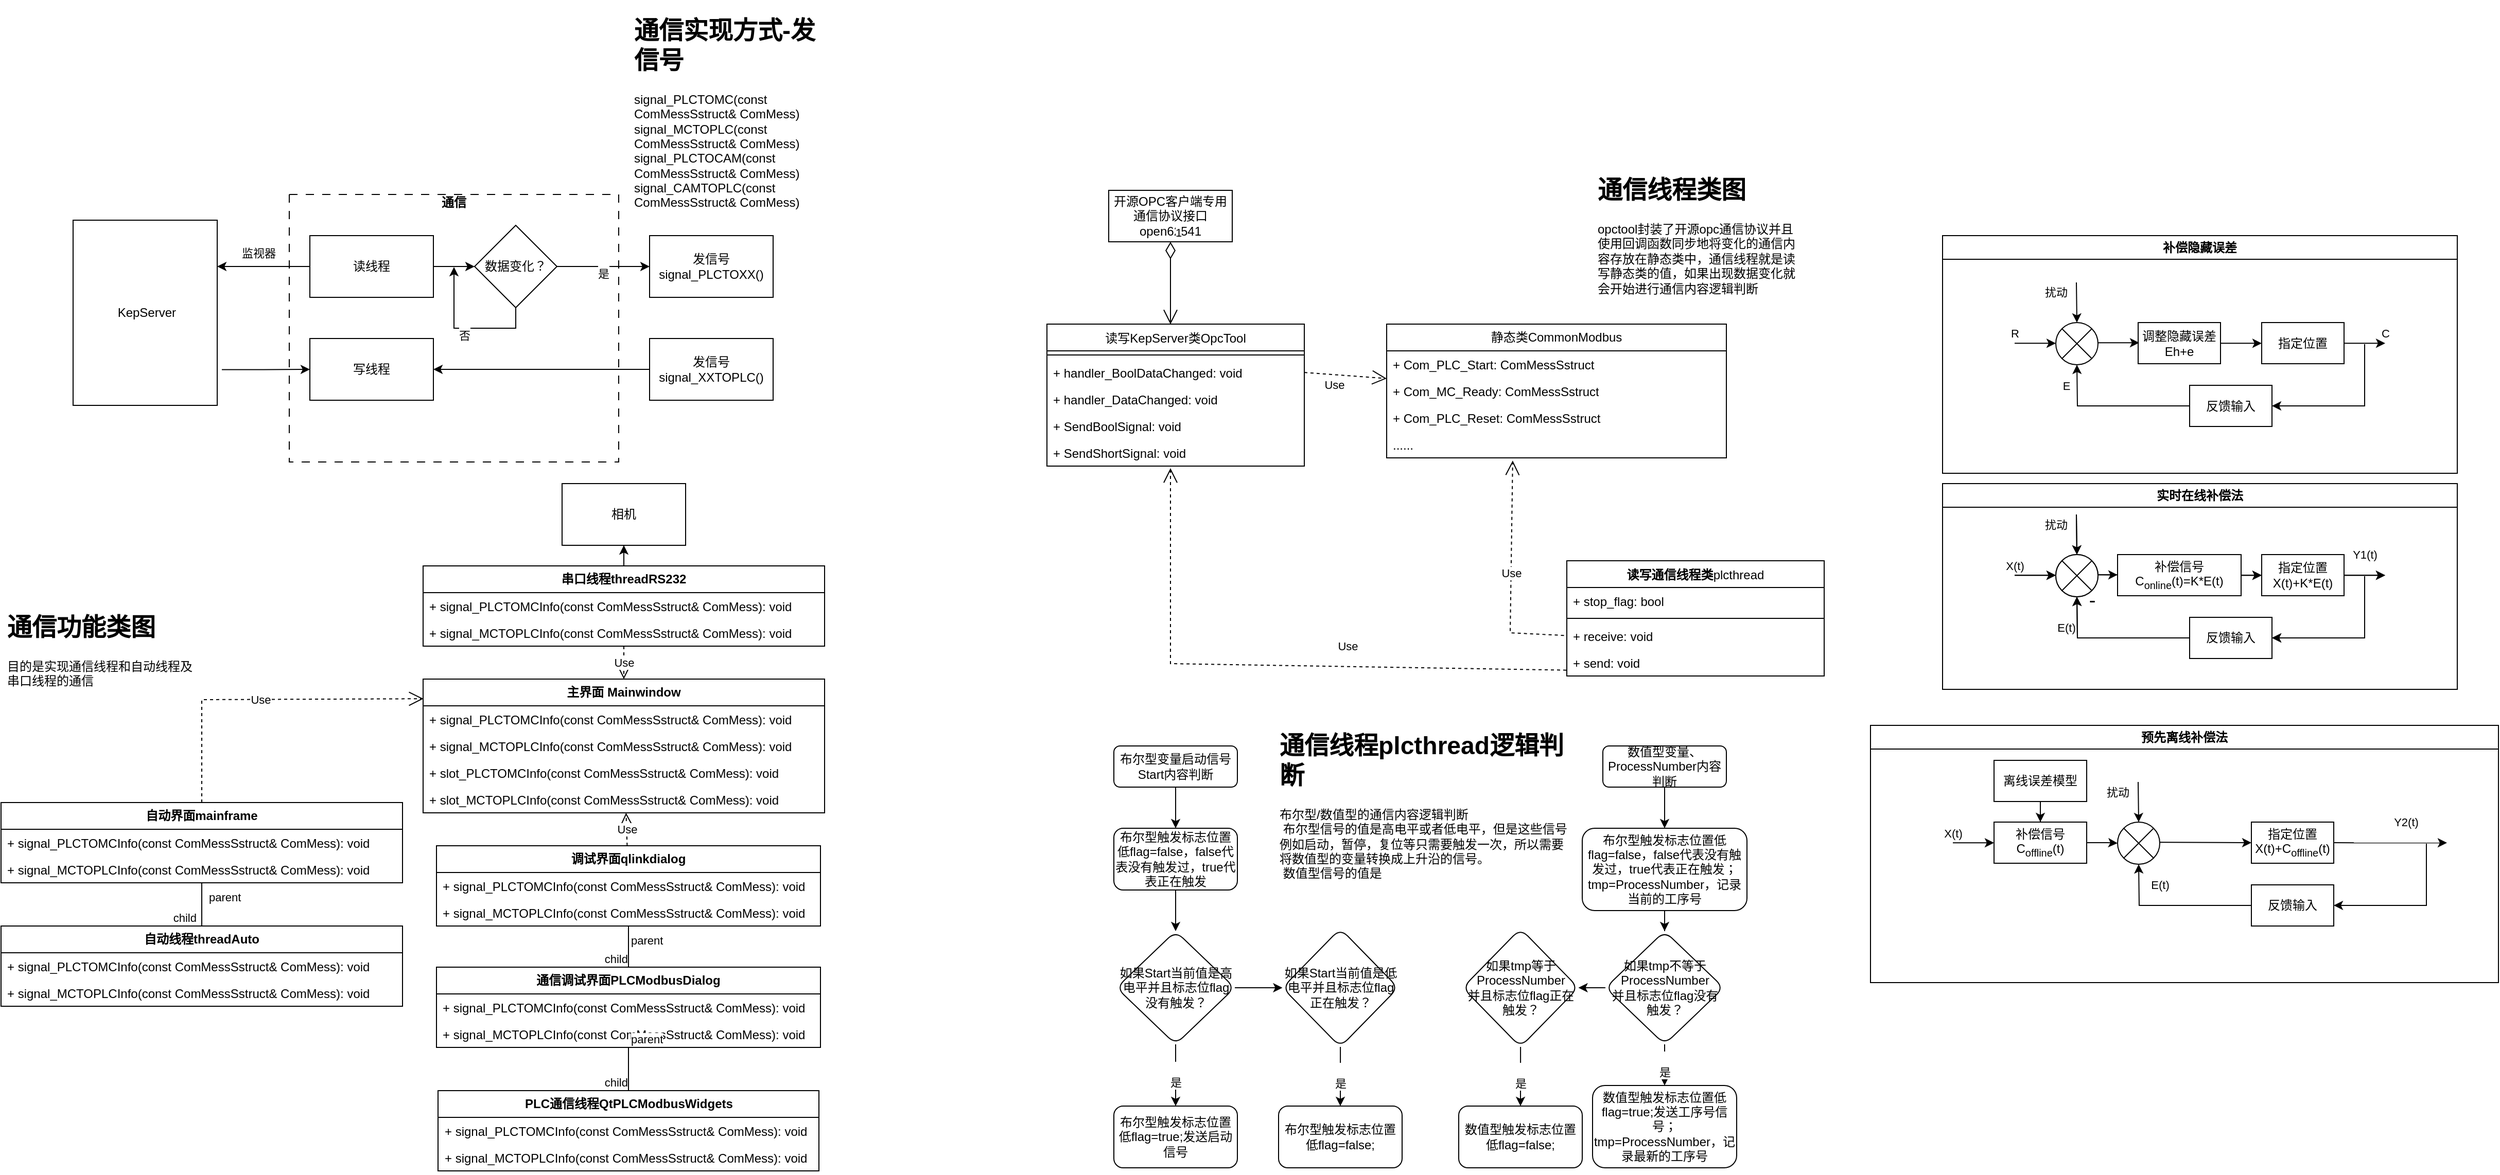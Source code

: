 <mxfile version="24.0.7" type="github">
  <diagram name="第 1 页" id="Q9_2YxxPVGNRcekVHFD_">
    <mxGraphModel dx="775" dy="712" grid="1" gridSize="10" guides="1" tooltips="1" connect="1" arrows="1" fold="1" page="1" pageScale="1" pageWidth="827" pageHeight="1169" math="0" shadow="0">
      <root>
        <mxCell id="0" />
        <mxCell id="1" parent="0" />
        <mxCell id="LD_Xjha4CjEFcu2AIF8K-1" style="edgeStyle=orthogonalEdgeStyle;rounded=0;orthogonalLoop=1;jettySize=auto;html=1;entryX=0;entryY=0.5;entryDx=0;entryDy=0;exitX=1.032;exitY=0.807;exitDx=0;exitDy=0;exitPerimeter=0;" parent="1" source="LD_Xjha4CjEFcu2AIF8K-2" target="LD_Xjha4CjEFcu2AIF8K-6" edge="1">
          <mxGeometry relative="1" as="geometry" />
        </mxCell>
        <mxCell id="LD_Xjha4CjEFcu2AIF8K-2" value="&lt;span style=&quot;white-space: pre;&quot;&gt; &lt;/span&gt;KepServer" style="rounded=0;whiteSpace=wrap;html=1;points=[[0,0,0,0,0],[0,0.25,0,0,0],[0,0.5,0,0,0],[0,0.75,0,0,0],[0,1,0,0,0],[0.25,0,0,0,0],[0.25,1,0,0,0],[0.5,0,0,0,0],[0.5,1,0,0,0],[0.75,0,0,0,0],[0.75,1,0,0,0],[1,0,0,0,0],[1,0.25,0,0,0],[1,0.5,0,0,0],[1,0.75,0,0,0],[1,1,0,0,0]];" parent="1" vertex="1">
          <mxGeometry x="84" y="214" width="140" height="180" as="geometry" />
        </mxCell>
        <mxCell id="LD_Xjha4CjEFcu2AIF8K-3" value="&#xa;通信" style="swimlane;startSize=0;dashed=1;dashPattern=8 8;" parent="1" vertex="1">
          <mxGeometry x="294" y="189" width="320" height="260" as="geometry">
            <mxRectangle x="300" y="530" width="60" height="40" as="alternateBounds" />
          </mxGeometry>
        </mxCell>
        <mxCell id="LD_Xjha4CjEFcu2AIF8K-4" value="" style="edgeStyle=orthogonalEdgeStyle;rounded=0;orthogonalLoop=1;jettySize=auto;html=1;" parent="LD_Xjha4CjEFcu2AIF8K-3" source="LD_Xjha4CjEFcu2AIF8K-5" target="LD_Xjha4CjEFcu2AIF8K-8" edge="1">
          <mxGeometry relative="1" as="geometry" />
        </mxCell>
        <mxCell id="LD_Xjha4CjEFcu2AIF8K-5" value="读线程" style="rounded=0;whiteSpace=wrap;html=1;" parent="LD_Xjha4CjEFcu2AIF8K-3" vertex="1">
          <mxGeometry x="20" y="40" width="120" height="60" as="geometry" />
        </mxCell>
        <mxCell id="LD_Xjha4CjEFcu2AIF8K-6" value="写线程" style="rounded=0;whiteSpace=wrap;html=1;" parent="LD_Xjha4CjEFcu2AIF8K-3" vertex="1">
          <mxGeometry x="20" y="140" width="120" height="60" as="geometry" />
        </mxCell>
        <mxCell id="LD_Xjha4CjEFcu2AIF8K-7" value="&lt;br&gt;否" style="edgeStyle=orthogonalEdgeStyle;rounded=0;orthogonalLoop=1;jettySize=auto;html=1;exitX=0.5;exitY=1;exitDx=0;exitDy=0;" parent="LD_Xjha4CjEFcu2AIF8K-3" source="LD_Xjha4CjEFcu2AIF8K-8" edge="1">
          <mxGeometry relative="1" as="geometry">
            <mxPoint x="160" y="70" as="targetPoint" />
          </mxGeometry>
        </mxCell>
        <mxCell id="LD_Xjha4CjEFcu2AIF8K-8" value="数据变化？" style="rhombus;whiteSpace=wrap;html=1;rounded=0;" parent="LD_Xjha4CjEFcu2AIF8K-3" vertex="1">
          <mxGeometry x="180" y="30" width="80" height="80" as="geometry" />
        </mxCell>
        <mxCell id="LD_Xjha4CjEFcu2AIF8K-9" value="&lt;br&gt;监视器" style="edgeStyle=orthogonalEdgeStyle;rounded=0;orthogonalLoop=1;jettySize=auto;html=1;entryX=1;entryY=0.25;entryDx=0;entryDy=0;entryPerimeter=0;" parent="1" source="LD_Xjha4CjEFcu2AIF8K-5" target="LD_Xjha4CjEFcu2AIF8K-2" edge="1">
          <mxGeometry x="0.111" y="-20" relative="1" as="geometry">
            <mxPoint as="offset" />
          </mxGeometry>
        </mxCell>
        <mxCell id="LD_Xjha4CjEFcu2AIF8K-10" value="发信号signal_PLCTOXX()" style="whiteSpace=wrap;html=1;rounded=0;" parent="1" vertex="1">
          <mxGeometry x="644" y="229" width="120" height="60" as="geometry" />
        </mxCell>
        <mxCell id="LD_Xjha4CjEFcu2AIF8K-11" value="&lt;br&gt;是" style="edgeStyle=orthogonalEdgeStyle;rounded=0;orthogonalLoop=1;jettySize=auto;html=1;entryX=0;entryY=0.5;entryDx=0;entryDy=0;" parent="1" source="LD_Xjha4CjEFcu2AIF8K-8" target="LD_Xjha4CjEFcu2AIF8K-10" edge="1">
          <mxGeometry relative="1" as="geometry">
            <mxPoint x="654" y="259" as="targetPoint" />
          </mxGeometry>
        </mxCell>
        <mxCell id="LD_Xjha4CjEFcu2AIF8K-12" style="edgeStyle=orthogonalEdgeStyle;rounded=0;orthogonalLoop=1;jettySize=auto;html=1;entryX=1;entryY=0.5;entryDx=0;entryDy=0;" parent="1" source="LD_Xjha4CjEFcu2AIF8K-13" target="LD_Xjha4CjEFcu2AIF8K-6" edge="1">
          <mxGeometry relative="1" as="geometry" />
        </mxCell>
        <mxCell id="LD_Xjha4CjEFcu2AIF8K-13" value="发信号signal_XXTOPLC()" style="rounded=0;whiteSpace=wrap;html=1;" parent="1" vertex="1">
          <mxGeometry x="644" y="329" width="120" height="60" as="geometry" />
        </mxCell>
        <mxCell id="LD_Xjha4CjEFcu2AIF8K-14" value="&lt;h1&gt;通信实现方式-发信号&lt;/h1&gt;&lt;div&gt;signal_PLCTOMC(const ComMessSstruct&amp;amp; ComMess)&lt;/div&gt;&lt;div&gt;signal_MCTOPLC(const ComMessSstruct&amp;amp; ComMess)&lt;/div&gt;&lt;div&gt;&lt;div style=&quot;border-color: var(--border-color);&quot;&gt;signal_PLCTOCAM(const ComMessSstruct&amp;amp; ComMess)&lt;/div&gt;&lt;div style=&quot;border-color: var(--border-color);&quot;&gt;signal_CAMTOPLC(const ComMessSstruct&amp;amp; ComMess)&lt;/div&gt;&lt;/div&gt;" style="text;html=1;strokeColor=none;fillColor=none;spacing=5;spacingTop=-20;whiteSpace=wrap;overflow=hidden;rounded=0;" parent="1" vertex="1">
          <mxGeometry x="624" y="10" width="190" height="204" as="geometry" />
        </mxCell>
        <mxCell id="LD_Xjha4CjEFcu2AIF8K-15" value="&lt;b&gt;主界面 Mainwindow&lt;/b&gt;" style="swimlane;fontStyle=0;childLayout=stackLayout;horizontal=1;startSize=26;fillColor=none;horizontalStack=0;resizeParent=1;resizeParentMax=0;resizeLast=0;collapsible=1;marginBottom=0;whiteSpace=wrap;html=1;" parent="1" vertex="1">
          <mxGeometry x="424" y="660" width="390" height="130" as="geometry" />
        </mxCell>
        <mxCell id="LD_Xjha4CjEFcu2AIF8K-16" value="+ signal_PLCTOMCInfo(const ComMessSstruct&amp;amp; ComMess): void" style="text;strokeColor=none;fillColor=none;align=left;verticalAlign=top;spacingLeft=4;spacingRight=4;overflow=hidden;rotatable=0;points=[[0,0.5],[1,0.5]];portConstraint=eastwest;whiteSpace=wrap;html=1;" parent="LD_Xjha4CjEFcu2AIF8K-15" vertex="1">
          <mxGeometry y="26" width="390" height="26" as="geometry" />
        </mxCell>
        <mxCell id="LD_Xjha4CjEFcu2AIF8K-17" value="+ signal_MCTOPLCInfo(const ComMessSstruct&amp;amp; ComMess): void" style="text;strokeColor=none;fillColor=none;align=left;verticalAlign=top;spacingLeft=4;spacingRight=4;overflow=hidden;rotatable=0;points=[[0,0.5],[1,0.5]];portConstraint=eastwest;whiteSpace=wrap;html=1;" parent="LD_Xjha4CjEFcu2AIF8K-15" vertex="1">
          <mxGeometry y="52" width="390" height="26" as="geometry" />
        </mxCell>
        <mxCell id="LD_Xjha4CjEFcu2AIF8K-18" value="+ slot_PLCTOMCInfo(const ComMessSstruct&amp;amp; ComMess): void" style="text;strokeColor=none;fillColor=none;align=left;verticalAlign=top;spacingLeft=4;spacingRight=4;overflow=hidden;rotatable=0;points=[[0,0.5],[1,0.5]];portConstraint=eastwest;whiteSpace=wrap;html=1;" parent="LD_Xjha4CjEFcu2AIF8K-15" vertex="1">
          <mxGeometry y="78" width="390" height="26" as="geometry" />
        </mxCell>
        <mxCell id="LD_Xjha4CjEFcu2AIF8K-19" value="+ slot_MCTOPLCInfo(const ComMessSstruct&amp;amp; ComMess): void" style="text;strokeColor=none;fillColor=none;align=left;verticalAlign=top;spacingLeft=4;spacingRight=4;overflow=hidden;rotatable=0;points=[[0,0.5],[1,0.5]];portConstraint=eastwest;whiteSpace=wrap;html=1;" parent="LD_Xjha4CjEFcu2AIF8K-15" vertex="1">
          <mxGeometry y="104" width="390" height="26" as="geometry" />
        </mxCell>
        <mxCell id="LD_Xjha4CjEFcu2AIF8K-20" value="&lt;b&gt;自动界面mainframe&lt;/b&gt;" style="swimlane;fontStyle=0;childLayout=stackLayout;horizontal=1;startSize=26;fillColor=none;horizontalStack=0;resizeParent=1;resizeParentMax=0;resizeLast=0;collapsible=1;marginBottom=0;whiteSpace=wrap;html=1;" parent="1" vertex="1">
          <mxGeometry x="14" y="780" width="390" height="78" as="geometry" />
        </mxCell>
        <mxCell id="LD_Xjha4CjEFcu2AIF8K-21" value="+ signal_PLCTOMCInfo(const ComMessSstruct&amp;amp; ComMess): void" style="text;strokeColor=none;fillColor=none;align=left;verticalAlign=top;spacingLeft=4;spacingRight=4;overflow=hidden;rotatable=0;points=[[0,0.5],[1,0.5]];portConstraint=eastwest;whiteSpace=wrap;html=1;" parent="LD_Xjha4CjEFcu2AIF8K-20" vertex="1">
          <mxGeometry y="26" width="390" height="26" as="geometry" />
        </mxCell>
        <mxCell id="LD_Xjha4CjEFcu2AIF8K-22" value="+ signal_MCTOPLCInfo(const ComMessSstruct&amp;amp; ComMess): void" style="text;strokeColor=none;fillColor=none;align=left;verticalAlign=top;spacingLeft=4;spacingRight=4;overflow=hidden;rotatable=0;points=[[0,0.5],[1,0.5]];portConstraint=eastwest;whiteSpace=wrap;html=1;" parent="LD_Xjha4CjEFcu2AIF8K-20" vertex="1">
          <mxGeometry y="52" width="390" height="26" as="geometry" />
        </mxCell>
        <mxCell id="LD_Xjha4CjEFcu2AIF8K-23" value="Use" style="endArrow=open;endSize=12;dashed=1;html=1;rounded=0;entryX=0.001;entryY=0.147;entryDx=0;entryDy=0;entryPerimeter=0;" parent="1" source="LD_Xjha4CjEFcu2AIF8K-20" target="LD_Xjha4CjEFcu2AIF8K-15" edge="1">
          <mxGeometry width="160" relative="1" as="geometry">
            <mxPoint x="502" y="856" as="sourcePoint" />
            <mxPoint x="404" y="640" as="targetPoint" />
            <Array as="points">
              <mxPoint x="209" y="680" />
            </Array>
          </mxGeometry>
        </mxCell>
        <mxCell id="LD_Xjha4CjEFcu2AIF8K-24" value="&lt;b&gt;自动线程threadAuto&lt;/b&gt;" style="swimlane;fontStyle=0;childLayout=stackLayout;horizontal=1;startSize=26;fillColor=none;horizontalStack=0;resizeParent=1;resizeParentMax=0;resizeLast=0;collapsible=1;marginBottom=0;whiteSpace=wrap;html=1;" parent="1" vertex="1">
          <mxGeometry x="14" y="900" width="390" height="78" as="geometry" />
        </mxCell>
        <mxCell id="LD_Xjha4CjEFcu2AIF8K-25" value="+ signal_PLCTOMCInfo(const ComMessSstruct&amp;amp; ComMess): void" style="text;strokeColor=none;fillColor=none;align=left;verticalAlign=top;spacingLeft=4;spacingRight=4;overflow=hidden;rotatable=0;points=[[0,0.5],[1,0.5]];portConstraint=eastwest;whiteSpace=wrap;html=1;" parent="LD_Xjha4CjEFcu2AIF8K-24" vertex="1">
          <mxGeometry y="26" width="390" height="26" as="geometry" />
        </mxCell>
        <mxCell id="LD_Xjha4CjEFcu2AIF8K-26" value="+ signal_MCTOPLCInfo(const ComMessSstruct&amp;amp; ComMess): void" style="text;strokeColor=none;fillColor=none;align=left;verticalAlign=top;spacingLeft=4;spacingRight=4;overflow=hidden;rotatable=0;points=[[0,0.5],[1,0.5]];portConstraint=eastwest;whiteSpace=wrap;html=1;" parent="LD_Xjha4CjEFcu2AIF8K-24" vertex="1">
          <mxGeometry y="52" width="390" height="26" as="geometry" />
        </mxCell>
        <mxCell id="LD_Xjha4CjEFcu2AIF8K-27" value="" style="endArrow=none;html=1;edgeStyle=orthogonalEdgeStyle;rounded=0;" parent="1" source="LD_Xjha4CjEFcu2AIF8K-20" target="LD_Xjha4CjEFcu2AIF8K-24" edge="1">
          <mxGeometry relative="1" as="geometry">
            <mxPoint x="294" y="770" as="sourcePoint" />
            <mxPoint x="454" y="770" as="targetPoint" />
          </mxGeometry>
        </mxCell>
        <mxCell id="LD_Xjha4CjEFcu2AIF8K-28" value="parent" style="edgeLabel;resizable=0;html=1;align=left;verticalAlign=bottom;" parent="LD_Xjha4CjEFcu2AIF8K-27" connectable="0" vertex="1">
          <mxGeometry x="-1" relative="1" as="geometry">
            <mxPoint x="5" y="22" as="offset" />
          </mxGeometry>
        </mxCell>
        <mxCell id="LD_Xjha4CjEFcu2AIF8K-29" value="child" style="edgeLabel;resizable=0;html=1;align=right;verticalAlign=bottom;" parent="LD_Xjha4CjEFcu2AIF8K-27" connectable="0" vertex="1">
          <mxGeometry x="1" relative="1" as="geometry">
            <mxPoint x="-5" as="offset" />
          </mxGeometry>
        </mxCell>
        <mxCell id="LD_Xjha4CjEFcu2AIF8K-30" value="&lt;h1&gt;通信功能类图&lt;/h1&gt;&lt;div&gt;目的是实现通信线程和自动线程及串口线程的通信&lt;/div&gt;" style="text;html=1;strokeColor=none;fillColor=none;spacing=5;spacingTop=-20;whiteSpace=wrap;overflow=hidden;rounded=0;" parent="1" vertex="1">
          <mxGeometry x="15" y="590" width="190" height="120" as="geometry" />
        </mxCell>
        <mxCell id="LD_Xjha4CjEFcu2AIF8K-31" value="&lt;b&gt;调试界面qlinkdialog&lt;/b&gt;" style="swimlane;fontStyle=0;childLayout=stackLayout;horizontal=1;startSize=26;fillColor=none;horizontalStack=0;resizeParent=1;resizeParentMax=0;resizeLast=0;collapsible=1;marginBottom=0;whiteSpace=wrap;html=1;" parent="1" vertex="1">
          <mxGeometry x="437" y="822" width="373" height="78" as="geometry" />
        </mxCell>
        <mxCell id="LD_Xjha4CjEFcu2AIF8K-32" value="+ signal_PLCTOMCInfo(const ComMessSstruct&amp;amp; ComMess): void" style="text;strokeColor=none;fillColor=none;align=left;verticalAlign=top;spacingLeft=4;spacingRight=4;overflow=hidden;rotatable=0;points=[[0,0.5],[1,0.5]];portConstraint=eastwest;whiteSpace=wrap;html=1;" parent="LD_Xjha4CjEFcu2AIF8K-31" vertex="1">
          <mxGeometry y="26" width="373" height="26" as="geometry" />
        </mxCell>
        <mxCell id="LD_Xjha4CjEFcu2AIF8K-33" value="+ signal_MCTOPLCInfo(const ComMessSstruct&amp;amp; ComMess): void" style="text;strokeColor=none;fillColor=none;align=left;verticalAlign=top;spacingLeft=4;spacingRight=4;overflow=hidden;rotatable=0;points=[[0,0.5],[1,0.5]];portConstraint=eastwest;whiteSpace=wrap;html=1;" parent="LD_Xjha4CjEFcu2AIF8K-31" vertex="1">
          <mxGeometry y="52" width="373" height="26" as="geometry" />
        </mxCell>
        <mxCell id="LD_Xjha4CjEFcu2AIF8K-34" value="&lt;b&gt;通信调试界面PLCModbusDialog&lt;/b&gt;" style="swimlane;fontStyle=0;childLayout=stackLayout;horizontal=1;startSize=26;fillColor=none;horizontalStack=0;resizeParent=1;resizeParentMax=0;resizeLast=0;collapsible=1;marginBottom=0;whiteSpace=wrap;html=1;" parent="1" vertex="1">
          <mxGeometry x="437" y="940" width="373" height="78" as="geometry" />
        </mxCell>
        <mxCell id="LD_Xjha4CjEFcu2AIF8K-35" value="+ signal_PLCTOMCInfo(const ComMessSstruct&amp;amp; ComMess): void" style="text;strokeColor=none;fillColor=none;align=left;verticalAlign=top;spacingLeft=4;spacingRight=4;overflow=hidden;rotatable=0;points=[[0,0.5],[1,0.5]];portConstraint=eastwest;whiteSpace=wrap;html=1;" parent="LD_Xjha4CjEFcu2AIF8K-34" vertex="1">
          <mxGeometry y="26" width="373" height="26" as="geometry" />
        </mxCell>
        <mxCell id="LD_Xjha4CjEFcu2AIF8K-36" value="+ signal_MCTOPLCInfo(const ComMessSstruct&amp;amp; ComMess): void" style="text;strokeColor=none;fillColor=none;align=left;verticalAlign=top;spacingLeft=4;spacingRight=4;overflow=hidden;rotatable=0;points=[[0,0.5],[1,0.5]];portConstraint=eastwest;whiteSpace=wrap;html=1;" parent="LD_Xjha4CjEFcu2AIF8K-34" vertex="1">
          <mxGeometry y="52" width="373" height="26" as="geometry" />
        </mxCell>
        <mxCell id="LD_Xjha4CjEFcu2AIF8K-37" value="&lt;b&gt;PLC通信线程QtPLCModbusWidgets&lt;/b&gt;" style="swimlane;fontStyle=0;childLayout=stackLayout;horizontal=1;startSize=26;fillColor=none;horizontalStack=0;resizeParent=1;resizeParentMax=0;resizeLast=0;collapsible=1;marginBottom=0;whiteSpace=wrap;html=1;" parent="1" vertex="1">
          <mxGeometry x="438.5" y="1060" width="370" height="78" as="geometry" />
        </mxCell>
        <mxCell id="LD_Xjha4CjEFcu2AIF8K-38" value="+ signal_PLCTOMCInfo(const ComMessSstruct&amp;amp; ComMess): void" style="text;strokeColor=none;fillColor=none;align=left;verticalAlign=top;spacingLeft=4;spacingRight=4;overflow=hidden;rotatable=0;points=[[0,0.5],[1,0.5]];portConstraint=eastwest;whiteSpace=wrap;html=1;" parent="LD_Xjha4CjEFcu2AIF8K-37" vertex="1">
          <mxGeometry y="26" width="370" height="26" as="geometry" />
        </mxCell>
        <mxCell id="LD_Xjha4CjEFcu2AIF8K-39" value="+ signal_MCTOPLCInfo(const ComMessSstruct&amp;amp; ComMess): void" style="text;strokeColor=none;fillColor=none;align=left;verticalAlign=top;spacingLeft=4;spacingRight=4;overflow=hidden;rotatable=0;points=[[0,0.5],[1,0.5]];portConstraint=eastwest;whiteSpace=wrap;html=1;" parent="LD_Xjha4CjEFcu2AIF8K-37" vertex="1">
          <mxGeometry y="52" width="370" height="26" as="geometry" />
        </mxCell>
        <mxCell id="LD_Xjha4CjEFcu2AIF8K-40" style="edgeStyle=orthogonalEdgeStyle;rounded=0;orthogonalLoop=1;jettySize=auto;html=1;entryX=0.5;entryY=1;entryDx=0;entryDy=0;" parent="1" source="LD_Xjha4CjEFcu2AIF8K-41" target="LD_Xjha4CjEFcu2AIF8K-44" edge="1">
          <mxGeometry relative="1" as="geometry" />
        </mxCell>
        <mxCell id="LD_Xjha4CjEFcu2AIF8K-41" value="&lt;b&gt;串口线程threadRS232&lt;/b&gt;" style="swimlane;fontStyle=0;childLayout=stackLayout;horizontal=1;startSize=26;fillColor=none;horizontalStack=0;resizeParent=1;resizeParentMax=0;resizeLast=0;collapsible=1;marginBottom=0;whiteSpace=wrap;html=1;" parent="1" vertex="1">
          <mxGeometry x="424" y="550" width="390" height="78" as="geometry" />
        </mxCell>
        <mxCell id="LD_Xjha4CjEFcu2AIF8K-42" value="+ signal_PLCTOMCInfo(const ComMessSstruct&amp;amp; ComMess): void" style="text;strokeColor=none;fillColor=none;align=left;verticalAlign=top;spacingLeft=4;spacingRight=4;overflow=hidden;rotatable=0;points=[[0,0.5],[1,0.5]];portConstraint=eastwest;whiteSpace=wrap;html=1;" parent="LD_Xjha4CjEFcu2AIF8K-41" vertex="1">
          <mxGeometry y="26" width="390" height="26" as="geometry" />
        </mxCell>
        <mxCell id="LD_Xjha4CjEFcu2AIF8K-43" value="+ signal_MCTOPLCInfo(const ComMessSstruct&amp;amp; ComMess): void" style="text;strokeColor=none;fillColor=none;align=left;verticalAlign=top;spacingLeft=4;spacingRight=4;overflow=hidden;rotatable=0;points=[[0,0.5],[1,0.5]];portConstraint=eastwest;whiteSpace=wrap;html=1;" parent="LD_Xjha4CjEFcu2AIF8K-41" vertex="1">
          <mxGeometry y="52" width="390" height="26" as="geometry" />
        </mxCell>
        <mxCell id="LD_Xjha4CjEFcu2AIF8K-44" value="相机" style="rounded=0;whiteSpace=wrap;html=1;" parent="1" vertex="1">
          <mxGeometry x="559" y="470" width="120" height="60" as="geometry" />
        </mxCell>
        <mxCell id="LD_Xjha4CjEFcu2AIF8K-45" value="" style="endArrow=none;html=1;edgeStyle=orthogonalEdgeStyle;rounded=0;" parent="1" source="LD_Xjha4CjEFcu2AIF8K-31" target="LD_Xjha4CjEFcu2AIF8K-34" edge="1">
          <mxGeometry relative="1" as="geometry">
            <mxPoint x="200" y="1060" as="sourcePoint" />
            <mxPoint x="360" y="1060" as="targetPoint" />
          </mxGeometry>
        </mxCell>
        <mxCell id="LD_Xjha4CjEFcu2AIF8K-46" value="parent" style="edgeLabel;resizable=0;html=1;align=left;verticalAlign=bottom;" parent="LD_Xjha4CjEFcu2AIF8K-45" connectable="0" vertex="1">
          <mxGeometry x="-1" relative="1" as="geometry">
            <mxPoint y="22" as="offset" />
          </mxGeometry>
        </mxCell>
        <mxCell id="LD_Xjha4CjEFcu2AIF8K-47" value="child" style="edgeLabel;resizable=0;html=1;align=right;verticalAlign=bottom;" parent="LD_Xjha4CjEFcu2AIF8K-45" connectable="0" vertex="1">
          <mxGeometry x="1" relative="1" as="geometry" />
        </mxCell>
        <mxCell id="LD_Xjha4CjEFcu2AIF8K-48" value="Use" style="endArrow=open;endSize=12;dashed=1;html=1;rounded=0;" parent="1" source="LD_Xjha4CjEFcu2AIF8K-31" target="LD_Xjha4CjEFcu2AIF8K-15" edge="1">
          <mxGeometry width="160" relative="1" as="geometry">
            <mxPoint x="240" y="1090" as="sourcePoint" />
            <mxPoint x="400" y="1090" as="targetPoint" />
          </mxGeometry>
        </mxCell>
        <mxCell id="LD_Xjha4CjEFcu2AIF8K-49" value="" style="endArrow=none;html=1;edgeStyle=orthogonalEdgeStyle;rounded=0;" parent="1" source="LD_Xjha4CjEFcu2AIF8K-34" target="LD_Xjha4CjEFcu2AIF8K-37" edge="1">
          <mxGeometry relative="1" as="geometry">
            <mxPoint x="210" y="1060" as="sourcePoint" />
            <mxPoint x="240" y="1060" as="targetPoint" />
          </mxGeometry>
        </mxCell>
        <mxCell id="LD_Xjha4CjEFcu2AIF8K-50" value="parent" style="edgeLabel;resizable=0;html=1;align=left;verticalAlign=bottom;" parent="LD_Xjha4CjEFcu2AIF8K-49" connectable="0" vertex="1">
          <mxGeometry x="-1" relative="1" as="geometry" />
        </mxCell>
        <mxCell id="LD_Xjha4CjEFcu2AIF8K-51" value="child" style="edgeLabel;resizable=0;html=1;align=right;verticalAlign=bottom;" parent="LD_Xjha4CjEFcu2AIF8K-49" connectable="0" vertex="1">
          <mxGeometry x="1" relative="1" as="geometry" />
        </mxCell>
        <mxCell id="LD_Xjha4CjEFcu2AIF8K-52" value="Use" style="endArrow=open;endSize=12;dashed=1;html=1;rounded=0;" parent="1" source="LD_Xjha4CjEFcu2AIF8K-41" target="LD_Xjha4CjEFcu2AIF8K-15" edge="1">
          <mxGeometry width="160" relative="1" as="geometry">
            <mxPoint x="190" y="520" as="sourcePoint" />
            <mxPoint x="350" y="520" as="targetPoint" />
          </mxGeometry>
        </mxCell>
        <mxCell id="Hq8AKw71UdbSkxL8Rapv-1" value="" style="edgeStyle=orthogonalEdgeStyle;rounded=0;orthogonalLoop=1;jettySize=auto;html=1;" parent="1" source="Hq8AKw71UdbSkxL8Rapv-2" target="Hq8AKw71UdbSkxL8Rapv-27" edge="1">
          <mxGeometry relative="1" as="geometry" />
        </mxCell>
        <mxCell id="Hq8AKw71UdbSkxL8Rapv-2" value="布尔型变量启动信号Start内容判断" style="rounded=1;whiteSpace=wrap;html=1;fontSize=12;glass=0;strokeWidth=1;shadow=0;" parent="1" vertex="1">
          <mxGeometry x="1095" y="725" width="120" height="40" as="geometry" />
        </mxCell>
        <mxCell id="Hq8AKw71UdbSkxL8Rapv-3" value="&lt;h1&gt;通信线程plcthread逻辑判断&lt;/h1&gt;&lt;div&gt;布尔型/数值型的通信内容逻辑判断&lt;/div&gt;&lt;div&gt;&lt;span style=&quot;white-space: pre;&quot;&gt; &lt;/span&gt;布尔型信号的值是高电平或者低电平，但是这些信号例如启动，暂停，复位等只需要触发一次，所以需要将数值型的变量转换成上升沿的信号。&lt;/div&gt;&lt;div&gt;&lt;span style=&quot;white-space: pre;&quot;&gt; &lt;/span&gt;数值型信号的值是&lt;br&gt;&lt;/div&gt;" style="text;html=1;strokeColor=none;fillColor=none;spacing=5;spacingTop=-20;whiteSpace=wrap;overflow=hidden;rounded=0;" parent="1" vertex="1">
          <mxGeometry x="1251.25" y="705" width="295" height="190" as="geometry" />
        </mxCell>
        <mxCell id="Hq8AKw71UdbSkxL8Rapv-4" value="静态类CommonModbus" style="swimlane;fontStyle=0;childLayout=stackLayout;horizontal=1;startSize=26;fillColor=none;horizontalStack=0;resizeParent=1;resizeParentMax=0;resizeLast=0;collapsible=1;marginBottom=0;whiteSpace=wrap;html=1;" parent="1" vertex="1">
          <mxGeometry x="1360" y="315" width="330" height="130" as="geometry" />
        </mxCell>
        <mxCell id="Hq8AKw71UdbSkxL8Rapv-5" value="+ Com_PLC_Start:&amp;nbsp;ComMessSstruct" style="text;strokeColor=none;fillColor=none;align=left;verticalAlign=top;spacingLeft=4;spacingRight=4;overflow=hidden;rotatable=0;points=[[0,0.5],[1,0.5]];portConstraint=eastwest;whiteSpace=wrap;html=1;" parent="Hq8AKw71UdbSkxL8Rapv-4" vertex="1">
          <mxGeometry y="26" width="330" height="26" as="geometry" />
        </mxCell>
        <mxCell id="Hq8AKw71UdbSkxL8Rapv-6" value="+ Com_MC_Ready: ComMessSstruct" style="text;strokeColor=none;fillColor=none;align=left;verticalAlign=top;spacingLeft=4;spacingRight=4;overflow=hidden;rotatable=0;points=[[0,0.5],[1,0.5]];portConstraint=eastwest;whiteSpace=wrap;html=1;" parent="Hq8AKw71UdbSkxL8Rapv-4" vertex="1">
          <mxGeometry y="52" width="330" height="26" as="geometry" />
        </mxCell>
        <mxCell id="Hq8AKw71UdbSkxL8Rapv-7" value="+ Com_PLC_Reset: ComMessSstruct" style="text;strokeColor=none;fillColor=none;align=left;verticalAlign=top;spacingLeft=4;spacingRight=4;overflow=hidden;rotatable=0;points=[[0,0.5],[1,0.5]];portConstraint=eastwest;whiteSpace=wrap;html=1;" parent="Hq8AKw71UdbSkxL8Rapv-4" vertex="1">
          <mxGeometry y="78" width="330" height="26" as="geometry" />
        </mxCell>
        <mxCell id="Hq8AKw71UdbSkxL8Rapv-8" value="......" style="text;strokeColor=none;fillColor=none;align=left;verticalAlign=top;spacingLeft=4;spacingRight=4;overflow=hidden;rotatable=0;points=[[0,0.5],[1,0.5]];portConstraint=eastwest;whiteSpace=wrap;html=1;" parent="Hq8AKw71UdbSkxL8Rapv-4" vertex="1">
          <mxGeometry y="104" width="330" height="26" as="geometry" />
        </mxCell>
        <mxCell id="Hq8AKw71UdbSkxL8Rapv-9" value="&lt;span style=&quot;font-weight: normal;&quot;&gt;读写KepServer类OpcTool&lt;/span&gt;" style="swimlane;fontStyle=1;align=center;verticalAlign=top;childLayout=stackLayout;horizontal=1;startSize=26;horizontalStack=0;resizeParent=1;resizeParentMax=0;resizeLast=0;collapsible=1;marginBottom=0;whiteSpace=wrap;html=1;" parent="1" vertex="1">
          <mxGeometry x="1030" y="315" width="250" height="138" as="geometry" />
        </mxCell>
        <mxCell id="Hq8AKw71UdbSkxL8Rapv-10" value="" style="line;strokeWidth=1;fillColor=none;align=left;verticalAlign=middle;spacingTop=-1;spacingLeft=3;spacingRight=3;rotatable=0;labelPosition=right;points=[];portConstraint=eastwest;strokeColor=inherit;" parent="Hq8AKw71UdbSkxL8Rapv-9" vertex="1">
          <mxGeometry y="26" width="250" height="8" as="geometry" />
        </mxCell>
        <mxCell id="Hq8AKw71UdbSkxL8Rapv-11" value="+ handler_BoolDataChanged: void" style="text;strokeColor=none;fillColor=none;align=left;verticalAlign=top;spacingLeft=4;spacingRight=4;overflow=hidden;rotatable=0;points=[[0,0.5],[1,0.5]];portConstraint=eastwest;whiteSpace=wrap;html=1;" parent="Hq8AKw71UdbSkxL8Rapv-9" vertex="1">
          <mxGeometry y="34" width="250" height="26" as="geometry" />
        </mxCell>
        <mxCell id="Hq8AKw71UdbSkxL8Rapv-12" value="+ handler_DataChanged: void" style="text;strokeColor=none;fillColor=none;align=left;verticalAlign=top;spacingLeft=4;spacingRight=4;overflow=hidden;rotatable=0;points=[[0,0.5],[1,0.5]];portConstraint=eastwest;whiteSpace=wrap;html=1;" parent="Hq8AKw71UdbSkxL8Rapv-9" vertex="1">
          <mxGeometry y="60" width="250" height="26" as="geometry" />
        </mxCell>
        <mxCell id="Hq8AKw71UdbSkxL8Rapv-13" value="+ SendBoolSignal: void" style="text;strokeColor=none;fillColor=none;align=left;verticalAlign=top;spacingLeft=4;spacingRight=4;overflow=hidden;rotatable=0;points=[[0,0.5],[1,0.5]];portConstraint=eastwest;whiteSpace=wrap;html=1;" parent="Hq8AKw71UdbSkxL8Rapv-9" vertex="1">
          <mxGeometry y="86" width="250" height="26" as="geometry" />
        </mxCell>
        <mxCell id="Hq8AKw71UdbSkxL8Rapv-14" value="+ SendShortSignal: void" style="text;strokeColor=none;fillColor=none;align=left;verticalAlign=top;spacingLeft=4;spacingRight=4;overflow=hidden;rotatable=0;points=[[0,0.5],[1,0.5]];portConstraint=eastwest;whiteSpace=wrap;html=1;" parent="Hq8AKw71UdbSkxL8Rapv-9" vertex="1">
          <mxGeometry y="112" width="250" height="26" as="geometry" />
        </mxCell>
        <mxCell id="Hq8AKw71UdbSkxL8Rapv-15" value="开源OPC客户端专用通信协议接口open62541" style="html=1;whiteSpace=wrap;" parent="1" vertex="1">
          <mxGeometry x="1090" y="185" width="120" height="50" as="geometry" />
        </mxCell>
        <mxCell id="Hq8AKw71UdbSkxL8Rapv-16" value="1" style="endArrow=open;html=1;endSize=12;startArrow=diamondThin;startSize=14;startFill=0;edgeStyle=orthogonalEdgeStyle;align=left;verticalAlign=bottom;rounded=0;exitX=0.5;exitY=1;exitDx=0;exitDy=0;entryX=0.48;entryY=0.002;entryDx=0;entryDy=0;entryPerimeter=0;" parent="1" source="Hq8AKw71UdbSkxL8Rapv-15" target="Hq8AKw71UdbSkxL8Rapv-9" edge="1">
          <mxGeometry x="-1" y="3" relative="1" as="geometry">
            <mxPoint x="1300" y="185" as="sourcePoint" />
            <mxPoint x="1460" y="185" as="targetPoint" />
          </mxGeometry>
        </mxCell>
        <mxCell id="Hq8AKw71UdbSkxL8Rapv-17" value="Use" style="endArrow=open;endSize=12;dashed=1;html=1;rounded=0;exitX=1;exitY=0.5;exitDx=0;exitDy=0;" parent="1" source="Hq8AKw71UdbSkxL8Rapv-11" target="Hq8AKw71UdbSkxL8Rapv-4" edge="1">
          <mxGeometry x="-0.254" y="-10" width="160" relative="1" as="geometry">
            <mxPoint x="1170" y="525" as="sourcePoint" />
            <mxPoint x="1330" y="525" as="targetPoint" />
            <Array as="points" />
            <mxPoint as="offset" />
          </mxGeometry>
        </mxCell>
        <mxCell id="Hq8AKw71UdbSkxL8Rapv-18" value="&lt;h1&gt;通信线程类图&lt;/h1&gt;&lt;p&gt;opctool封装了开源opc通信协议并且使用回调函数同步地将变化的通信内容存放在静态类中，通信线程就是读写静态类的值，如果出现数据变化就会开始进行通信内容逻辑判断&lt;/p&gt;" style="text;html=1;strokeColor=none;fillColor=none;spacing=5;spacingTop=-20;whiteSpace=wrap;overflow=hidden;rounded=0;" parent="1" vertex="1">
          <mxGeometry x="1560" y="165" width="200" height="140" as="geometry" />
        </mxCell>
        <mxCell id="Hq8AKw71UdbSkxL8Rapv-19" value="读写通信线程类&lt;span style=&quot;font-weight: 400;&quot;&gt;plc&lt;/span&gt;&lt;span style=&quot;font-weight: normal;&quot;&gt;thread&lt;/span&gt;" style="swimlane;fontStyle=1;align=center;verticalAlign=top;childLayout=stackLayout;horizontal=1;startSize=26;horizontalStack=0;resizeParent=1;resizeParentMax=0;resizeLast=0;collapsible=1;marginBottom=0;whiteSpace=wrap;html=1;" parent="1" vertex="1">
          <mxGeometry x="1535" y="545" width="250" height="112" as="geometry" />
        </mxCell>
        <mxCell id="Hq8AKw71UdbSkxL8Rapv-20" value="+ stop_flag: bool" style="text;strokeColor=none;fillColor=none;align=left;verticalAlign=top;spacingLeft=4;spacingRight=4;overflow=hidden;rotatable=0;points=[[0,0.5],[1,0.5]];portConstraint=eastwest;whiteSpace=wrap;html=1;" parent="Hq8AKw71UdbSkxL8Rapv-19" vertex="1">
          <mxGeometry y="26" width="250" height="26" as="geometry" />
        </mxCell>
        <mxCell id="Hq8AKw71UdbSkxL8Rapv-21" value="" style="line;strokeWidth=1;fillColor=none;align=left;verticalAlign=middle;spacingTop=-1;spacingLeft=3;spacingRight=3;rotatable=0;labelPosition=right;points=[];portConstraint=eastwest;strokeColor=inherit;" parent="Hq8AKw71UdbSkxL8Rapv-19" vertex="1">
          <mxGeometry y="52" width="250" height="8" as="geometry" />
        </mxCell>
        <mxCell id="Hq8AKw71UdbSkxL8Rapv-22" value="+ receive: void" style="text;strokeColor=none;fillColor=none;align=left;verticalAlign=top;spacingLeft=4;spacingRight=4;overflow=hidden;rotatable=0;points=[[0,0.5],[1,0.5]];portConstraint=eastwest;whiteSpace=wrap;html=1;" parent="Hq8AKw71UdbSkxL8Rapv-19" vertex="1">
          <mxGeometry y="60" width="250" height="26" as="geometry" />
        </mxCell>
        <mxCell id="Hq8AKw71UdbSkxL8Rapv-23" value="+ send: void" style="text;strokeColor=none;fillColor=none;align=left;verticalAlign=top;spacingLeft=4;spacingRight=4;overflow=hidden;rotatable=0;points=[[0,0.5],[1,0.5]];portConstraint=eastwest;whiteSpace=wrap;html=1;" parent="Hq8AKw71UdbSkxL8Rapv-19" vertex="1">
          <mxGeometry y="86" width="250" height="26" as="geometry" />
        </mxCell>
        <mxCell id="Hq8AKw71UdbSkxL8Rapv-24" value="Use" style="endArrow=open;endSize=12;dashed=1;html=1;rounded=0;exitX=-0.002;exitY=0.782;exitDx=0;exitDy=0;exitPerimeter=0;" parent="1" source="Hq8AKw71UdbSkxL8Rapv-23" edge="1">
          <mxGeometry x="-0.261" y="-20" width="160" relative="1" as="geometry">
            <mxPoint x="1130" y="545" as="sourcePoint" />
            <mxPoint x="1150" y="455" as="targetPoint" />
            <Array as="points">
              <mxPoint x="1150" y="645" />
            </Array>
            <mxPoint as="offset" />
          </mxGeometry>
        </mxCell>
        <mxCell id="Hq8AKw71UdbSkxL8Rapv-25" value="Use" style="endArrow=open;endSize=12;dashed=1;html=1;rounded=0;exitX=-0.011;exitY=0.485;exitDx=0;exitDy=0;exitPerimeter=0;entryX=0.371;entryY=1.101;entryDx=0;entryDy=0;entryPerimeter=0;" parent="1" source="Hq8AKw71UdbSkxL8Rapv-22" target="Hq8AKw71UdbSkxL8Rapv-8" edge="1">
          <mxGeometry width="160" relative="1" as="geometry">
            <mxPoint x="1400" y="585" as="sourcePoint" />
            <mxPoint x="1370" y="525" as="targetPoint" />
            <Array as="points">
              <mxPoint x="1480" y="615" />
            </Array>
          </mxGeometry>
        </mxCell>
        <mxCell id="Hq8AKw71UdbSkxL8Rapv-26" value="" style="edgeStyle=orthogonalEdgeStyle;rounded=0;orthogonalLoop=1;jettySize=auto;html=1;" parent="1" source="Hq8AKw71UdbSkxL8Rapv-27" target="Hq8AKw71UdbSkxL8Rapv-30" edge="1">
          <mxGeometry relative="1" as="geometry" />
        </mxCell>
        <mxCell id="Hq8AKw71UdbSkxL8Rapv-27" value="布尔型触发标志位置低flag=false，false代表没有触发过，true代表正在触发" style="whiteSpace=wrap;html=1;rounded=1;glass=0;strokeWidth=1;shadow=0;" parent="1" vertex="1">
          <mxGeometry x="1095" y="805" width="120" height="60" as="geometry" />
        </mxCell>
        <mxCell id="Hq8AKw71UdbSkxL8Rapv-28" value="&lt;br&gt;是" style="edgeStyle=orthogonalEdgeStyle;rounded=0;orthogonalLoop=1;jettySize=auto;html=1;" parent="1" source="Hq8AKw71UdbSkxL8Rapv-30" target="Hq8AKw71UdbSkxL8Rapv-31" edge="1">
          <mxGeometry relative="1" as="geometry" />
        </mxCell>
        <mxCell id="Hq8AKw71UdbSkxL8Rapv-29" value="" style="edgeStyle=orthogonalEdgeStyle;rounded=0;orthogonalLoop=1;jettySize=auto;html=1;" parent="1" source="Hq8AKw71UdbSkxL8Rapv-30" target="Hq8AKw71UdbSkxL8Rapv-33" edge="1">
          <mxGeometry relative="1" as="geometry" />
        </mxCell>
        <mxCell id="Hq8AKw71UdbSkxL8Rapv-30" value="如果Start当前值是高电平并且标志位flag没有触发？" style="rhombus;whiteSpace=wrap;html=1;rounded=1;glass=0;strokeWidth=1;shadow=0;" parent="1" vertex="1">
          <mxGeometry x="1097.5" y="905" width="115" height="110" as="geometry" />
        </mxCell>
        <mxCell id="Hq8AKw71UdbSkxL8Rapv-31" value="布尔型触发标志位置低flag=true;发送启动信号" style="whiteSpace=wrap;html=1;rounded=1;glass=0;strokeWidth=1;shadow=0;" parent="1" vertex="1">
          <mxGeometry x="1095" y="1075" width="120" height="60" as="geometry" />
        </mxCell>
        <mxCell id="Hq8AKw71UdbSkxL8Rapv-32" value="&lt;br&gt;是" style="edgeStyle=orthogonalEdgeStyle;rounded=0;orthogonalLoop=1;jettySize=auto;html=1;" parent="1" source="Hq8AKw71UdbSkxL8Rapv-33" target="Hq8AKw71UdbSkxL8Rapv-34" edge="1">
          <mxGeometry relative="1" as="geometry" />
        </mxCell>
        <mxCell id="Hq8AKw71UdbSkxL8Rapv-33" value="如果Start当前值是低电平并且标志位flag正在触发？" style="rhombus;whiteSpace=wrap;html=1;rounded=1;glass=0;strokeWidth=1;shadow=0;" parent="1" vertex="1">
          <mxGeometry x="1258.75" y="902.5" width="112.5" height="115" as="geometry" />
        </mxCell>
        <mxCell id="Hq8AKw71UdbSkxL8Rapv-34" value="布尔型触发标志位置低flag=false;" style="whiteSpace=wrap;html=1;rounded=1;glass=0;strokeWidth=1;shadow=0;" parent="1" vertex="1">
          <mxGeometry x="1255" y="1075" width="120" height="60" as="geometry" />
        </mxCell>
        <mxCell id="Hq8AKw71UdbSkxL8Rapv-35" value="" style="edgeStyle=orthogonalEdgeStyle;rounded=0;orthogonalLoop=1;jettySize=auto;html=1;" parent="1" source="Hq8AKw71UdbSkxL8Rapv-36" target="Hq8AKw71UdbSkxL8Rapv-38" edge="1">
          <mxGeometry relative="1" as="geometry" />
        </mxCell>
        <mxCell id="Hq8AKw71UdbSkxL8Rapv-36" value="数值型变量、ProcessNumber内容判断" style="rounded=1;whiteSpace=wrap;html=1;fontSize=12;glass=0;strokeWidth=1;shadow=0;" parent="1" vertex="1">
          <mxGeometry x="1570" y="725" width="120" height="40" as="geometry" />
        </mxCell>
        <mxCell id="Hq8AKw71UdbSkxL8Rapv-37" value="" style="edgeStyle=orthogonalEdgeStyle;rounded=0;orthogonalLoop=1;jettySize=auto;html=1;" parent="1" source="Hq8AKw71UdbSkxL8Rapv-38" target="Hq8AKw71UdbSkxL8Rapv-41" edge="1">
          <mxGeometry relative="1" as="geometry" />
        </mxCell>
        <mxCell id="Hq8AKw71UdbSkxL8Rapv-38" value="布尔型触发标志位置低flag=false，false代表没有触发过，true代表正在触发；tmp=ProcessNumber，记录当前的工序号" style="whiteSpace=wrap;html=1;rounded=1;glass=0;strokeWidth=1;shadow=0;" parent="1" vertex="1">
          <mxGeometry x="1550" y="805" width="160" height="80" as="geometry" />
        </mxCell>
        <mxCell id="Hq8AKw71UdbSkxL8Rapv-39" value="&lt;br&gt;是" style="edgeStyle=orthogonalEdgeStyle;rounded=0;orthogonalLoop=1;jettySize=auto;html=1;" parent="1" source="Hq8AKw71UdbSkxL8Rapv-41" target="Hq8AKw71UdbSkxL8Rapv-42" edge="1">
          <mxGeometry relative="1" as="geometry" />
        </mxCell>
        <mxCell id="Hq8AKw71UdbSkxL8Rapv-40" value="" style="edgeStyle=orthogonalEdgeStyle;rounded=0;orthogonalLoop=1;jettySize=auto;html=1;" parent="1" source="Hq8AKw71UdbSkxL8Rapv-41" target="Hq8AKw71UdbSkxL8Rapv-44" edge="1">
          <mxGeometry relative="1" as="geometry" />
        </mxCell>
        <mxCell id="Hq8AKw71UdbSkxL8Rapv-41" value="如果tmp不等于ProcessNumber&lt;br&gt;并且标志位flag没有触发？" style="rhombus;whiteSpace=wrap;html=1;rounded=1;glass=0;strokeWidth=1;shadow=0;" parent="1" vertex="1">
          <mxGeometry x="1572.5" y="905" width="115" height="110" as="geometry" />
        </mxCell>
        <mxCell id="Hq8AKw71UdbSkxL8Rapv-42" value="数值型触发标志位置低flag=true;发送工序号信号；tmp=ProcessNumber，记录最新的工序号" style="whiteSpace=wrap;html=1;rounded=1;glass=0;strokeWidth=1;shadow=0;" parent="1" vertex="1">
          <mxGeometry x="1560" y="1055" width="140" height="80" as="geometry" />
        </mxCell>
        <mxCell id="Hq8AKw71UdbSkxL8Rapv-43" value="&lt;br&gt;是" style="edgeStyle=orthogonalEdgeStyle;rounded=0;orthogonalLoop=1;jettySize=auto;html=1;entryX=0.5;entryY=0;entryDx=0;entryDy=0;" parent="1" source="Hq8AKw71UdbSkxL8Rapv-44" target="Hq8AKw71UdbSkxL8Rapv-45" edge="1">
          <mxGeometry relative="1" as="geometry">
            <mxPoint x="1490" y="1075" as="targetPoint" />
          </mxGeometry>
        </mxCell>
        <mxCell id="Hq8AKw71UdbSkxL8Rapv-44" value="如果tmp等于ProcessNumber&lt;br style=&quot;border-color: var(--border-color);&quot;&gt;并且标志位flag正在触发？" style="rhombus;whiteSpace=wrap;html=1;rounded=1;glass=0;strokeWidth=1;shadow=0;" parent="1" vertex="1">
          <mxGeometry x="1433.75" y="902.5" width="112.5" height="115" as="geometry" />
        </mxCell>
        <mxCell id="Hq8AKw71UdbSkxL8Rapv-45" value="数值型触发标志位置低flag=false;" style="whiteSpace=wrap;html=1;rounded=1;glass=0;strokeWidth=1;shadow=0;" parent="1" vertex="1">
          <mxGeometry x="1430" y="1075" width="120" height="60" as="geometry" />
        </mxCell>
        <mxCell id="sGjy5x4v7XA6GF0PEwLN-58" value="补偿隐藏误差" style="swimlane;whiteSpace=wrap;html=1;" vertex="1" parent="1">
          <mxGeometry x="1900" y="229" width="500" height="231" as="geometry">
            <mxRectangle x="1785" y="350" width="140" height="30" as="alternateBounds" />
          </mxGeometry>
        </mxCell>
        <mxCell id="sGjy5x4v7XA6GF0PEwLN-59" value="" style="ellipse;whiteSpace=wrap;html=1;aspect=fixed;" vertex="1" parent="sGjy5x4v7XA6GF0PEwLN-58">
          <mxGeometry x="110" y="84.5" width="41" height="41" as="geometry" />
        </mxCell>
        <mxCell id="sGjy5x4v7XA6GF0PEwLN-60" value="" style="endArrow=classic;html=1;rounded=0;" edge="1" parent="sGjy5x4v7XA6GF0PEwLN-58">
          <mxGeometry width="50" height="50" relative="1" as="geometry">
            <mxPoint x="70" y="104.66" as="sourcePoint" />
            <mxPoint x="110" y="104.66" as="targetPoint" />
          </mxGeometry>
        </mxCell>
        <mxCell id="sGjy5x4v7XA6GF0PEwLN-61" value="R" style="edgeLabel;html=1;align=center;verticalAlign=middle;resizable=0;points=[];" vertex="1" connectable="0" parent="sGjy5x4v7XA6GF0PEwLN-60">
          <mxGeometry x="-0.361" y="-2" relative="1" as="geometry">
            <mxPoint x="-13" y="-12" as="offset" />
          </mxGeometry>
        </mxCell>
        <mxCell id="sGjy5x4v7XA6GF0PEwLN-62" value="调整隐藏误差Eh+e" style="rounded=0;whiteSpace=wrap;html=1;" vertex="1" parent="sGjy5x4v7XA6GF0PEwLN-58">
          <mxGeometry x="190" y="84.5" width="80" height="40" as="geometry" />
        </mxCell>
        <mxCell id="sGjy5x4v7XA6GF0PEwLN-63" value="指定位置" style="rounded=0;whiteSpace=wrap;html=1;" vertex="1" parent="sGjy5x4v7XA6GF0PEwLN-58">
          <mxGeometry x="310" y="84.5" width="80" height="40" as="geometry" />
        </mxCell>
        <mxCell id="sGjy5x4v7XA6GF0PEwLN-64" value="" style="endArrow=classic;html=1;rounded=0;" edge="1" parent="sGjy5x4v7XA6GF0PEwLN-58">
          <mxGeometry width="50" height="50" relative="1" as="geometry">
            <mxPoint x="151" y="104.16" as="sourcePoint" />
            <mxPoint x="191" y="104.16" as="targetPoint" />
          </mxGeometry>
        </mxCell>
        <mxCell id="sGjy5x4v7XA6GF0PEwLN-65" value="" style="endArrow=classic;html=1;rounded=0;" edge="1" parent="sGjy5x4v7XA6GF0PEwLN-58">
          <mxGeometry width="50" height="50" relative="1" as="geometry">
            <mxPoint x="270" y="104.66" as="sourcePoint" />
            <mxPoint x="310" y="104.66" as="targetPoint" />
          </mxGeometry>
        </mxCell>
        <mxCell id="sGjy5x4v7XA6GF0PEwLN-66" value="" style="endArrow=classic;html=1;rounded=0;" edge="1" parent="sGjy5x4v7XA6GF0PEwLN-58">
          <mxGeometry width="50" height="50" relative="1" as="geometry">
            <mxPoint x="390" y="104.66" as="sourcePoint" />
            <mxPoint x="430" y="104.66" as="targetPoint" />
          </mxGeometry>
        </mxCell>
        <mxCell id="sGjy5x4v7XA6GF0PEwLN-67" value="C" style="edgeLabel;html=1;align=center;verticalAlign=middle;resizable=0;points=[];" vertex="1" connectable="0" parent="sGjy5x4v7XA6GF0PEwLN-66">
          <mxGeometry x="0.432" relative="1" as="geometry">
            <mxPoint x="11" y="-10" as="offset" />
          </mxGeometry>
        </mxCell>
        <mxCell id="sGjy5x4v7XA6GF0PEwLN-68" value="反馈输入" style="rounded=0;whiteSpace=wrap;html=1;" vertex="1" parent="sGjy5x4v7XA6GF0PEwLN-58">
          <mxGeometry x="240" y="145.5" width="80" height="40" as="geometry" />
        </mxCell>
        <mxCell id="sGjy5x4v7XA6GF0PEwLN-69" value="" style="endArrow=classic;html=1;rounded=0;entryX=1;entryY=0.5;entryDx=0;entryDy=0;" edge="1" parent="sGjy5x4v7XA6GF0PEwLN-58" target="sGjy5x4v7XA6GF0PEwLN-68">
          <mxGeometry width="50" height="50" relative="1" as="geometry">
            <mxPoint x="410" y="105.5" as="sourcePoint" />
            <mxPoint x="390" y="195.5" as="targetPoint" />
            <Array as="points">
              <mxPoint x="410" y="165.5" />
            </Array>
          </mxGeometry>
        </mxCell>
        <mxCell id="sGjy5x4v7XA6GF0PEwLN-70" value="" style="endArrow=classic;html=1;rounded=0;entryX=0.5;entryY=1;entryDx=0;entryDy=0;exitX=0;exitY=0.5;exitDx=0;exitDy=0;" edge="1" parent="sGjy5x4v7XA6GF0PEwLN-58" source="sGjy5x4v7XA6GF0PEwLN-68" target="sGjy5x4v7XA6GF0PEwLN-59">
          <mxGeometry width="50" height="50" relative="1" as="geometry">
            <mxPoint x="190" y="159.5" as="sourcePoint" />
            <mxPoint x="100" y="219.5" as="targetPoint" />
            <Array as="points">
              <mxPoint x="131" y="165.5" />
            </Array>
          </mxGeometry>
        </mxCell>
        <mxCell id="sGjy5x4v7XA6GF0PEwLN-71" value="E" style="edgeLabel;html=1;align=center;verticalAlign=middle;resizable=0;points=[];" vertex="1" connectable="0" parent="sGjy5x4v7XA6GF0PEwLN-70">
          <mxGeometry x="0.755" y="-1" relative="1" as="geometry">
            <mxPoint x="-12" y="2" as="offset" />
          </mxGeometry>
        </mxCell>
        <mxCell id="sGjy5x4v7XA6GF0PEwLN-72" value="" style="endArrow=classic;html=1;rounded=0;entryX=0.5;entryY=0;entryDx=0;entryDy=0;" edge="1" parent="sGjy5x4v7XA6GF0PEwLN-58" target="sGjy5x4v7XA6GF0PEwLN-59">
          <mxGeometry width="50" height="50" relative="1" as="geometry">
            <mxPoint x="130" y="45.5" as="sourcePoint" />
            <mxPoint x="170" y="45.5" as="targetPoint" />
          </mxGeometry>
        </mxCell>
        <mxCell id="sGjy5x4v7XA6GF0PEwLN-73" value="扰动" style="edgeLabel;html=1;align=center;verticalAlign=middle;resizable=0;points=[];" vertex="1" connectable="0" parent="sGjy5x4v7XA6GF0PEwLN-72">
          <mxGeometry x="-0.421" relative="1" as="geometry">
            <mxPoint x="-20" y="-2" as="offset" />
          </mxGeometry>
        </mxCell>
        <mxCell id="sGjy5x4v7XA6GF0PEwLN-74" value="" style="endArrow=none;html=1;rounded=0;entryX=1;entryY=1;entryDx=0;entryDy=0;endFill=0;exitX=0;exitY=0;exitDx=0;exitDy=0;" edge="1" parent="sGjy5x4v7XA6GF0PEwLN-58" source="sGjy5x4v7XA6GF0PEwLN-59" target="sGjy5x4v7XA6GF0PEwLN-59">
          <mxGeometry width="50" height="50" relative="1" as="geometry">
            <mxPoint x="240" y="-19" as="sourcePoint" />
            <mxPoint x="241" y="20" as="targetPoint" />
          </mxGeometry>
        </mxCell>
        <mxCell id="sGjy5x4v7XA6GF0PEwLN-75" value="" style="endArrow=none;html=1;rounded=0;entryX=1;entryY=0;entryDx=0;entryDy=0;endFill=0;exitX=0;exitY=1;exitDx=0;exitDy=0;" edge="1" parent="sGjy5x4v7XA6GF0PEwLN-58" source="sGjy5x4v7XA6GF0PEwLN-59" target="sGjy5x4v7XA6GF0PEwLN-59">
          <mxGeometry width="50" height="50" relative="1" as="geometry">
            <mxPoint x="126" y="100.5" as="sourcePoint" />
            <mxPoint x="155" y="129.5" as="targetPoint" />
          </mxGeometry>
        </mxCell>
        <mxCell id="sGjy5x4v7XA6GF0PEwLN-76" value="实时在线补偿法" style="swimlane;whiteSpace=wrap;html=1;" vertex="1" parent="1">
          <mxGeometry x="1900" y="470" width="500" height="200" as="geometry" />
        </mxCell>
        <mxCell id="sGjy5x4v7XA6GF0PEwLN-147" value="" style="ellipse;whiteSpace=wrap;html=1;aspect=fixed;" vertex="1" parent="sGjy5x4v7XA6GF0PEwLN-76">
          <mxGeometry x="110" y="69" width="41" height="41" as="geometry" />
        </mxCell>
        <mxCell id="sGjy5x4v7XA6GF0PEwLN-148" value="" style="endArrow=classic;html=1;rounded=0;" edge="1" parent="sGjy5x4v7XA6GF0PEwLN-76">
          <mxGeometry width="50" height="50" relative="1" as="geometry">
            <mxPoint x="70" y="89.16" as="sourcePoint" />
            <mxPoint x="110" y="89.16" as="targetPoint" />
          </mxGeometry>
        </mxCell>
        <mxCell id="sGjy5x4v7XA6GF0PEwLN-149" value="X(t)" style="edgeLabel;html=1;align=center;verticalAlign=middle;resizable=0;points=[];" vertex="1" connectable="0" parent="sGjy5x4v7XA6GF0PEwLN-148">
          <mxGeometry x="-0.361" y="-2" relative="1" as="geometry">
            <mxPoint x="-13" y="-11" as="offset" />
          </mxGeometry>
        </mxCell>
        <mxCell id="sGjy5x4v7XA6GF0PEwLN-150" value="补偿信号C&lt;sub&gt;online&lt;/sub&gt;(t)=K*E(t)" style="rounded=0;whiteSpace=wrap;html=1;" vertex="1" parent="sGjy5x4v7XA6GF0PEwLN-76">
          <mxGeometry x="190" y="69" width="90" height="40" as="geometry" />
        </mxCell>
        <mxCell id="sGjy5x4v7XA6GF0PEwLN-151" value="指定位置" style="rounded=0;whiteSpace=wrap;html=1;" vertex="1" parent="sGjy5x4v7XA6GF0PEwLN-76">
          <mxGeometry x="310" y="69" width="80" height="40" as="geometry" />
        </mxCell>
        <mxCell id="sGjy5x4v7XA6GF0PEwLN-152" value="" style="endArrow=classic;html=1;rounded=0;" edge="1" parent="sGjy5x4v7XA6GF0PEwLN-76">
          <mxGeometry width="50" height="50" relative="1" as="geometry">
            <mxPoint x="151" y="88.66" as="sourcePoint" />
            <mxPoint x="191" y="88.66" as="targetPoint" />
          </mxGeometry>
        </mxCell>
        <mxCell id="sGjy5x4v7XA6GF0PEwLN-153" value="" style="endArrow=classic;html=1;rounded=0;" edge="1" parent="sGjy5x4v7XA6GF0PEwLN-76" source="sGjy5x4v7XA6GF0PEwLN-150">
          <mxGeometry width="50" height="50" relative="1" as="geometry">
            <mxPoint x="270" y="89.16" as="sourcePoint" />
            <mxPoint x="310" y="89.16" as="targetPoint" />
          </mxGeometry>
        </mxCell>
        <mxCell id="sGjy5x4v7XA6GF0PEwLN-154" value="" style="endArrow=classic;html=1;rounded=0;" edge="1" parent="sGjy5x4v7XA6GF0PEwLN-76">
          <mxGeometry width="50" height="50" relative="1" as="geometry">
            <mxPoint x="390" y="89.16" as="sourcePoint" />
            <mxPoint x="430" y="89.16" as="targetPoint" />
          </mxGeometry>
        </mxCell>
        <mxCell id="sGjy5x4v7XA6GF0PEwLN-155" value="Y1(t)" style="edgeLabel;html=1;align=center;verticalAlign=middle;resizable=0;points=[];" vertex="1" connectable="0" parent="sGjy5x4v7XA6GF0PEwLN-154">
          <mxGeometry x="0.432" relative="1" as="geometry">
            <mxPoint x="-9" y="-20" as="offset" />
          </mxGeometry>
        </mxCell>
        <mxCell id="sGjy5x4v7XA6GF0PEwLN-156" value="反馈输入" style="rounded=0;whiteSpace=wrap;html=1;" vertex="1" parent="sGjy5x4v7XA6GF0PEwLN-76">
          <mxGeometry x="240" y="130" width="80" height="40" as="geometry" />
        </mxCell>
        <mxCell id="sGjy5x4v7XA6GF0PEwLN-157" value="" style="endArrow=classic;html=1;rounded=0;entryX=1;entryY=0.5;entryDx=0;entryDy=0;" edge="1" parent="sGjy5x4v7XA6GF0PEwLN-76" target="sGjy5x4v7XA6GF0PEwLN-156">
          <mxGeometry width="50" height="50" relative="1" as="geometry">
            <mxPoint x="410" y="90" as="sourcePoint" />
            <mxPoint x="390" y="180" as="targetPoint" />
            <Array as="points">
              <mxPoint x="410" y="150" />
            </Array>
          </mxGeometry>
        </mxCell>
        <mxCell id="sGjy5x4v7XA6GF0PEwLN-158" value="" style="endArrow=classic;html=1;rounded=0;entryX=0.5;entryY=1;entryDx=0;entryDy=0;exitX=0;exitY=0.5;exitDx=0;exitDy=0;" edge="1" parent="sGjy5x4v7XA6GF0PEwLN-76" source="sGjy5x4v7XA6GF0PEwLN-156" target="sGjy5x4v7XA6GF0PEwLN-147">
          <mxGeometry width="50" height="50" relative="1" as="geometry">
            <mxPoint x="190" y="144" as="sourcePoint" />
            <mxPoint x="100" y="204" as="targetPoint" />
            <Array as="points">
              <mxPoint x="131" y="150" />
            </Array>
          </mxGeometry>
        </mxCell>
        <mxCell id="sGjy5x4v7XA6GF0PEwLN-159" value="" style="endArrow=classic;html=1;rounded=0;entryX=0.5;entryY=0;entryDx=0;entryDy=0;" edge="1" parent="sGjy5x4v7XA6GF0PEwLN-76" target="sGjy5x4v7XA6GF0PEwLN-147">
          <mxGeometry width="50" height="50" relative="1" as="geometry">
            <mxPoint x="130" y="30" as="sourcePoint" />
            <mxPoint x="170" y="30" as="targetPoint" />
          </mxGeometry>
        </mxCell>
        <mxCell id="sGjy5x4v7XA6GF0PEwLN-160" value="扰动" style="edgeLabel;html=1;align=center;verticalAlign=middle;resizable=0;points=[];" vertex="1" connectable="0" parent="sGjy5x4v7XA6GF0PEwLN-159">
          <mxGeometry x="-0.421" relative="1" as="geometry">
            <mxPoint x="-20" y="-2" as="offset" />
          </mxGeometry>
        </mxCell>
        <mxCell id="sGjy5x4v7XA6GF0PEwLN-161" value="" style="endArrow=none;html=1;rounded=0;entryX=1;entryY=1;entryDx=0;entryDy=0;endFill=0;exitX=0;exitY=0;exitDx=0;exitDy=0;" edge="1" parent="sGjy5x4v7XA6GF0PEwLN-76" source="sGjy5x4v7XA6GF0PEwLN-147" target="sGjy5x4v7XA6GF0PEwLN-147">
          <mxGeometry width="50" height="50" relative="1" as="geometry">
            <mxPoint x="240" y="-34.5" as="sourcePoint" />
            <mxPoint x="241" y="4.5" as="targetPoint" />
          </mxGeometry>
        </mxCell>
        <mxCell id="sGjy5x4v7XA6GF0PEwLN-162" value="" style="endArrow=none;html=1;rounded=0;entryX=1;entryY=0;entryDx=0;entryDy=0;endFill=0;exitX=0;exitY=1;exitDx=0;exitDy=0;" edge="1" parent="sGjy5x4v7XA6GF0PEwLN-76" source="sGjy5x4v7XA6GF0PEwLN-147" target="sGjy5x4v7XA6GF0PEwLN-147">
          <mxGeometry width="50" height="50" relative="1" as="geometry">
            <mxPoint x="126" y="85" as="sourcePoint" />
            <mxPoint x="155" y="114" as="targetPoint" />
          </mxGeometry>
        </mxCell>
        <mxCell id="sGjy5x4v7XA6GF0PEwLN-163" value="" style="ellipse;whiteSpace=wrap;html=1;aspect=fixed;" vertex="1" parent="sGjy5x4v7XA6GF0PEwLN-76">
          <mxGeometry x="110" y="69" width="41" height="41" as="geometry" />
        </mxCell>
        <mxCell id="sGjy5x4v7XA6GF0PEwLN-164" value="" style="endArrow=classic;html=1;rounded=0;" edge="1" parent="sGjy5x4v7XA6GF0PEwLN-76">
          <mxGeometry width="50" height="50" relative="1" as="geometry">
            <mxPoint x="70" y="89.16" as="sourcePoint" />
            <mxPoint x="110" y="89.16" as="targetPoint" />
          </mxGeometry>
        </mxCell>
        <mxCell id="sGjy5x4v7XA6GF0PEwLN-165" value="X(t)" style="edgeLabel;html=1;align=center;verticalAlign=middle;resizable=0;points=[];" vertex="1" connectable="0" parent="sGjy5x4v7XA6GF0PEwLN-164">
          <mxGeometry x="-0.361" y="-2" relative="1" as="geometry">
            <mxPoint x="-13" y="-11" as="offset" />
          </mxGeometry>
        </mxCell>
        <mxCell id="sGjy5x4v7XA6GF0PEwLN-166" value="补偿信号C&lt;sub&gt;online&lt;/sub&gt;(t)=K*E(t)" style="rounded=0;whiteSpace=wrap;html=1;" vertex="1" parent="sGjy5x4v7XA6GF0PEwLN-76">
          <mxGeometry x="170" y="69" width="120" height="40" as="geometry" />
        </mxCell>
        <mxCell id="sGjy5x4v7XA6GF0PEwLN-167" value="指定位置X(t)+K*E(t)" style="rounded=0;whiteSpace=wrap;html=1;" vertex="1" parent="sGjy5x4v7XA6GF0PEwLN-76">
          <mxGeometry x="310" y="69" width="80" height="40" as="geometry" />
        </mxCell>
        <mxCell id="sGjy5x4v7XA6GF0PEwLN-168" value="" style="endArrow=classic;html=1;rounded=0;" edge="1" parent="sGjy5x4v7XA6GF0PEwLN-76" target="sGjy5x4v7XA6GF0PEwLN-166">
          <mxGeometry width="50" height="50" relative="1" as="geometry">
            <mxPoint x="151" y="88.66" as="sourcePoint" />
            <mxPoint x="191" y="88.66" as="targetPoint" />
          </mxGeometry>
        </mxCell>
        <mxCell id="sGjy5x4v7XA6GF0PEwLN-169" value="" style="endArrow=classic;html=1;rounded=0;" edge="1" parent="sGjy5x4v7XA6GF0PEwLN-76" source="sGjy5x4v7XA6GF0PEwLN-166">
          <mxGeometry width="50" height="50" relative="1" as="geometry">
            <mxPoint x="270" y="89.16" as="sourcePoint" />
            <mxPoint x="310" y="89.16" as="targetPoint" />
          </mxGeometry>
        </mxCell>
        <mxCell id="sGjy5x4v7XA6GF0PEwLN-170" value="" style="endArrow=classic;html=1;rounded=0;" edge="1" parent="sGjy5x4v7XA6GF0PEwLN-76">
          <mxGeometry width="50" height="50" relative="1" as="geometry">
            <mxPoint x="390" y="89.16" as="sourcePoint" />
            <mxPoint x="430" y="89.16" as="targetPoint" />
          </mxGeometry>
        </mxCell>
        <mxCell id="sGjy5x4v7XA6GF0PEwLN-171" value="Y1(t)" style="edgeLabel;html=1;align=center;verticalAlign=middle;resizable=0;points=[];" vertex="1" connectable="0" parent="sGjy5x4v7XA6GF0PEwLN-170">
          <mxGeometry x="0.432" relative="1" as="geometry">
            <mxPoint x="-9" y="-20" as="offset" />
          </mxGeometry>
        </mxCell>
        <mxCell id="sGjy5x4v7XA6GF0PEwLN-172" value="反馈输入" style="rounded=0;whiteSpace=wrap;html=1;" vertex="1" parent="sGjy5x4v7XA6GF0PEwLN-76">
          <mxGeometry x="240" y="130" width="80" height="40" as="geometry" />
        </mxCell>
        <mxCell id="sGjy5x4v7XA6GF0PEwLN-173" value="" style="endArrow=classic;html=1;rounded=0;entryX=1;entryY=0.5;entryDx=0;entryDy=0;" edge="1" parent="sGjy5x4v7XA6GF0PEwLN-76" target="sGjy5x4v7XA6GF0PEwLN-172">
          <mxGeometry width="50" height="50" relative="1" as="geometry">
            <mxPoint x="410" y="90" as="sourcePoint" />
            <mxPoint x="390" y="180" as="targetPoint" />
            <Array as="points">
              <mxPoint x="410" y="150" />
            </Array>
          </mxGeometry>
        </mxCell>
        <mxCell id="sGjy5x4v7XA6GF0PEwLN-174" value="" style="endArrow=classic;html=1;rounded=0;entryX=0.5;entryY=1;entryDx=0;entryDy=0;exitX=0;exitY=0.5;exitDx=0;exitDy=0;" edge="1" parent="sGjy5x4v7XA6GF0PEwLN-76" source="sGjy5x4v7XA6GF0PEwLN-172" target="sGjy5x4v7XA6GF0PEwLN-163">
          <mxGeometry width="50" height="50" relative="1" as="geometry">
            <mxPoint x="190" y="144" as="sourcePoint" />
            <mxPoint x="100" y="204" as="targetPoint" />
            <Array as="points">
              <mxPoint x="131" y="150" />
            </Array>
          </mxGeometry>
        </mxCell>
        <mxCell id="sGjy5x4v7XA6GF0PEwLN-175" value="E(t)" style="edgeLabel;html=1;align=center;verticalAlign=middle;resizable=0;points=[];" vertex="1" connectable="0" parent="sGjy5x4v7XA6GF0PEwLN-174">
          <mxGeometry x="0.755" y="-1" relative="1" as="geometry">
            <mxPoint x="-12" y="12" as="offset" />
          </mxGeometry>
        </mxCell>
        <mxCell id="sGjy5x4v7XA6GF0PEwLN-176" value="" style="endArrow=classic;html=1;rounded=0;entryX=0.5;entryY=0;entryDx=0;entryDy=0;" edge="1" parent="sGjy5x4v7XA6GF0PEwLN-76" target="sGjy5x4v7XA6GF0PEwLN-163">
          <mxGeometry width="50" height="50" relative="1" as="geometry">
            <mxPoint x="130" y="30" as="sourcePoint" />
            <mxPoint x="170" y="30" as="targetPoint" />
          </mxGeometry>
        </mxCell>
        <mxCell id="sGjy5x4v7XA6GF0PEwLN-177" value="扰动" style="edgeLabel;html=1;align=center;verticalAlign=middle;resizable=0;points=[];" vertex="1" connectable="0" parent="sGjy5x4v7XA6GF0PEwLN-176">
          <mxGeometry x="-0.421" relative="1" as="geometry">
            <mxPoint x="-20" y="-2" as="offset" />
          </mxGeometry>
        </mxCell>
        <mxCell id="sGjy5x4v7XA6GF0PEwLN-178" value="" style="endArrow=none;html=1;rounded=0;entryX=1;entryY=1;entryDx=0;entryDy=0;endFill=0;exitX=0;exitY=0;exitDx=0;exitDy=0;" edge="1" parent="sGjy5x4v7XA6GF0PEwLN-76" source="sGjy5x4v7XA6GF0PEwLN-163" target="sGjy5x4v7XA6GF0PEwLN-163">
          <mxGeometry width="50" height="50" relative="1" as="geometry">
            <mxPoint x="240" y="-34.5" as="sourcePoint" />
            <mxPoint x="241" y="4.5" as="targetPoint" />
          </mxGeometry>
        </mxCell>
        <mxCell id="sGjy5x4v7XA6GF0PEwLN-179" value="" style="endArrow=none;html=1;rounded=0;entryX=1;entryY=0;entryDx=0;entryDy=0;endFill=0;exitX=0;exitY=1;exitDx=0;exitDy=0;" edge="1" parent="sGjy5x4v7XA6GF0PEwLN-76" source="sGjy5x4v7XA6GF0PEwLN-163" target="sGjy5x4v7XA6GF0PEwLN-163">
          <mxGeometry width="50" height="50" relative="1" as="geometry">
            <mxPoint x="126" y="85" as="sourcePoint" />
            <mxPoint x="155" y="114" as="targetPoint" />
          </mxGeometry>
        </mxCell>
        <mxCell id="sGjy5x4v7XA6GF0PEwLN-180" value="&lt;font style=&quot;font-size: 19px;&quot;&gt;-&lt;/font&gt;" style="text;html=1;align=center;verticalAlign=middle;resizable=0;points=[];autosize=1;strokeColor=none;fillColor=none;" vertex="1" parent="sGjy5x4v7XA6GF0PEwLN-76">
          <mxGeometry x="130" y="94" width="30" height="40" as="geometry" />
        </mxCell>
        <mxCell id="sGjy5x4v7XA6GF0PEwLN-77" value="预先离线补偿法" style="swimlane;whiteSpace=wrap;html=1;" vertex="1" parent="1">
          <mxGeometry x="1830" y="705" width="610" height="250" as="geometry" />
        </mxCell>
        <mxCell id="sGjy5x4v7XA6GF0PEwLN-39" value="" style="ellipse;whiteSpace=wrap;html=1;aspect=fixed;" vertex="1" parent="sGjy5x4v7XA6GF0PEwLN-77">
          <mxGeometry x="240" y="94" width="41" height="41" as="geometry" />
        </mxCell>
        <mxCell id="sGjy5x4v7XA6GF0PEwLN-40" value="" style="endArrow=classic;html=1;rounded=0;" edge="1" parent="sGjy5x4v7XA6GF0PEwLN-77">
          <mxGeometry width="50" height="50" relative="1" as="geometry">
            <mxPoint x="80" y="114.16" as="sourcePoint" />
            <mxPoint x="120" y="114.16" as="targetPoint" />
          </mxGeometry>
        </mxCell>
        <mxCell id="sGjy5x4v7XA6GF0PEwLN-41" value="X(t)" style="edgeLabel;html=1;align=center;verticalAlign=middle;resizable=0;points=[];" vertex="1" connectable="0" parent="sGjy5x4v7XA6GF0PEwLN-40">
          <mxGeometry x="-0.361" y="-2" relative="1" as="geometry">
            <mxPoint x="-13" y="-11" as="offset" />
          </mxGeometry>
        </mxCell>
        <mxCell id="sGjy5x4v7XA6GF0PEwLN-78" value="" style="edgeStyle=orthogonalEdgeStyle;rounded=0;orthogonalLoop=1;jettySize=auto;html=1;" edge="1" parent="sGjy5x4v7XA6GF0PEwLN-77" source="sGjy5x4v7XA6GF0PEwLN-42" target="sGjy5x4v7XA6GF0PEwLN-39">
          <mxGeometry relative="1" as="geometry" />
        </mxCell>
        <mxCell id="sGjy5x4v7XA6GF0PEwLN-42" value="补偿信号C&lt;sub&gt;offline&lt;/sub&gt;(t)" style="rounded=0;whiteSpace=wrap;html=1;" vertex="1" parent="sGjy5x4v7XA6GF0PEwLN-77">
          <mxGeometry x="120" y="94" width="90" height="40" as="geometry" />
        </mxCell>
        <mxCell id="sGjy5x4v7XA6GF0PEwLN-43" value="指定位置X(t)+C&lt;sub&gt;offline&lt;/sub&gt;(t)" style="rounded=0;whiteSpace=wrap;html=1;" vertex="1" parent="sGjy5x4v7XA6GF0PEwLN-77">
          <mxGeometry x="370" y="94" width="80" height="40" as="geometry" />
        </mxCell>
        <mxCell id="sGjy5x4v7XA6GF0PEwLN-44" value="" style="endArrow=classic;html=1;rounded=0;entryX=0;entryY=0.5;entryDx=0;entryDy=0;" edge="1" parent="sGjy5x4v7XA6GF0PEwLN-77" target="sGjy5x4v7XA6GF0PEwLN-43">
          <mxGeometry width="50" height="50" relative="1" as="geometry">
            <mxPoint x="281" y="113.66" as="sourcePoint" />
            <mxPoint x="321" y="113.66" as="targetPoint" />
          </mxGeometry>
        </mxCell>
        <mxCell id="sGjy5x4v7XA6GF0PEwLN-46" value="" style="endArrow=classic;html=1;rounded=0;" edge="1" parent="sGjy5x4v7XA6GF0PEwLN-77" source="sGjy5x4v7XA6GF0PEwLN-43">
          <mxGeometry width="50" height="50" relative="1" as="geometry">
            <mxPoint x="520" y="114.16" as="sourcePoint" />
            <mxPoint x="560" y="114.16" as="targetPoint" />
          </mxGeometry>
        </mxCell>
        <mxCell id="sGjy5x4v7XA6GF0PEwLN-47" value="Y2(t)" style="edgeLabel;html=1;align=center;verticalAlign=middle;resizable=0;points=[];" vertex="1" connectable="0" parent="sGjy5x4v7XA6GF0PEwLN-46">
          <mxGeometry x="0.432" relative="1" as="geometry">
            <mxPoint x="-9" y="-20" as="offset" />
          </mxGeometry>
        </mxCell>
        <mxCell id="sGjy5x4v7XA6GF0PEwLN-48" value="反馈输入" style="rounded=0;whiteSpace=wrap;html=1;" vertex="1" parent="sGjy5x4v7XA6GF0PEwLN-77">
          <mxGeometry x="370" y="155" width="80" height="40" as="geometry" />
        </mxCell>
        <mxCell id="sGjy5x4v7XA6GF0PEwLN-49" value="" style="endArrow=classic;html=1;rounded=0;entryX=1;entryY=0.5;entryDx=0;entryDy=0;" edge="1" parent="sGjy5x4v7XA6GF0PEwLN-77" target="sGjy5x4v7XA6GF0PEwLN-48">
          <mxGeometry width="50" height="50" relative="1" as="geometry">
            <mxPoint x="540" y="115" as="sourcePoint" />
            <mxPoint x="520" y="205" as="targetPoint" />
            <Array as="points">
              <mxPoint x="540" y="175" />
            </Array>
          </mxGeometry>
        </mxCell>
        <mxCell id="sGjy5x4v7XA6GF0PEwLN-50" value="" style="endArrow=classic;html=1;rounded=0;entryX=0.5;entryY=1;entryDx=0;entryDy=0;exitX=0;exitY=0.5;exitDx=0;exitDy=0;" edge="1" parent="sGjy5x4v7XA6GF0PEwLN-77" source="sGjy5x4v7XA6GF0PEwLN-48" target="sGjy5x4v7XA6GF0PEwLN-39">
          <mxGeometry width="50" height="50" relative="1" as="geometry">
            <mxPoint x="320" y="169" as="sourcePoint" />
            <mxPoint x="230" y="229" as="targetPoint" />
            <Array as="points">
              <mxPoint x="261" y="175" />
            </Array>
          </mxGeometry>
        </mxCell>
        <mxCell id="sGjy5x4v7XA6GF0PEwLN-51" value="E(t)" style="edgeLabel;html=1;align=center;verticalAlign=middle;resizable=0;points=[];" vertex="1" connectable="0" parent="sGjy5x4v7XA6GF0PEwLN-50">
          <mxGeometry x="0.755" y="-1" relative="1" as="geometry">
            <mxPoint x="19" y="2" as="offset" />
          </mxGeometry>
        </mxCell>
        <mxCell id="sGjy5x4v7XA6GF0PEwLN-52" value="" style="endArrow=classic;html=1;rounded=0;entryX=0.5;entryY=0;entryDx=0;entryDy=0;" edge="1" parent="sGjy5x4v7XA6GF0PEwLN-77" target="sGjy5x4v7XA6GF0PEwLN-39">
          <mxGeometry width="50" height="50" relative="1" as="geometry">
            <mxPoint x="260" y="55" as="sourcePoint" />
            <mxPoint x="300" y="55" as="targetPoint" />
          </mxGeometry>
        </mxCell>
        <mxCell id="sGjy5x4v7XA6GF0PEwLN-53" value="扰动" style="edgeLabel;html=1;align=center;verticalAlign=middle;resizable=0;points=[];" vertex="1" connectable="0" parent="sGjy5x4v7XA6GF0PEwLN-52">
          <mxGeometry x="-0.421" relative="1" as="geometry">
            <mxPoint x="-20" y="-2" as="offset" />
          </mxGeometry>
        </mxCell>
        <mxCell id="sGjy5x4v7XA6GF0PEwLN-54" value="" style="endArrow=none;html=1;rounded=0;entryX=1;entryY=1;entryDx=0;entryDy=0;endFill=0;exitX=0;exitY=0;exitDx=0;exitDy=0;" edge="1" parent="sGjy5x4v7XA6GF0PEwLN-77" source="sGjy5x4v7XA6GF0PEwLN-39" target="sGjy5x4v7XA6GF0PEwLN-39">
          <mxGeometry width="50" height="50" relative="1" as="geometry">
            <mxPoint x="370" y="-9.5" as="sourcePoint" />
            <mxPoint x="371" y="29.5" as="targetPoint" />
          </mxGeometry>
        </mxCell>
        <mxCell id="sGjy5x4v7XA6GF0PEwLN-55" value="" style="endArrow=none;html=1;rounded=0;entryX=1;entryY=0;entryDx=0;entryDy=0;endFill=0;exitX=0;exitY=1;exitDx=0;exitDy=0;" edge="1" parent="sGjy5x4v7XA6GF0PEwLN-77" source="sGjy5x4v7XA6GF0PEwLN-39" target="sGjy5x4v7XA6GF0PEwLN-39">
          <mxGeometry width="50" height="50" relative="1" as="geometry">
            <mxPoint x="256" y="110" as="sourcePoint" />
            <mxPoint x="285" y="139" as="targetPoint" />
          </mxGeometry>
        </mxCell>
        <mxCell id="sGjy5x4v7XA6GF0PEwLN-57" value="" style="edgeStyle=orthogonalEdgeStyle;rounded=0;orthogonalLoop=1;jettySize=auto;html=1;" edge="1" parent="sGjy5x4v7XA6GF0PEwLN-77" source="sGjy5x4v7XA6GF0PEwLN-56" target="sGjy5x4v7XA6GF0PEwLN-42">
          <mxGeometry relative="1" as="geometry" />
        </mxCell>
        <mxCell id="sGjy5x4v7XA6GF0PEwLN-56" value="离线误差模型" style="rounded=0;whiteSpace=wrap;html=1;" vertex="1" parent="sGjy5x4v7XA6GF0PEwLN-77">
          <mxGeometry x="120" y="34" width="90" height="40" as="geometry" />
        </mxCell>
      </root>
    </mxGraphModel>
  </diagram>
</mxfile>
